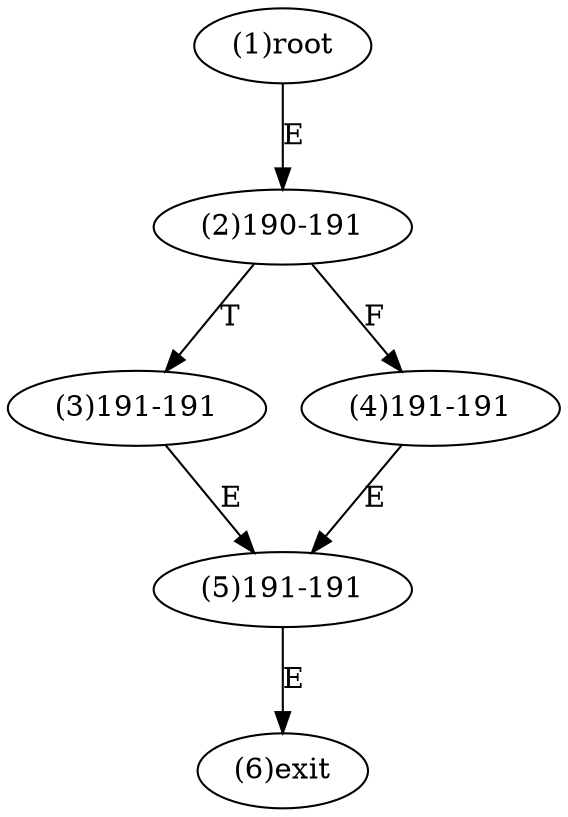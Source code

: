 digraph "" { 
1[ label="(1)root"];
2[ label="(2)190-191"];
3[ label="(3)191-191"];
4[ label="(4)191-191"];
5[ label="(5)191-191"];
6[ label="(6)exit"];
1->2[ label="E"];
2->4[ label="F"];
2->3[ label="T"];
3->5[ label="E"];
4->5[ label="E"];
5->6[ label="E"];
}